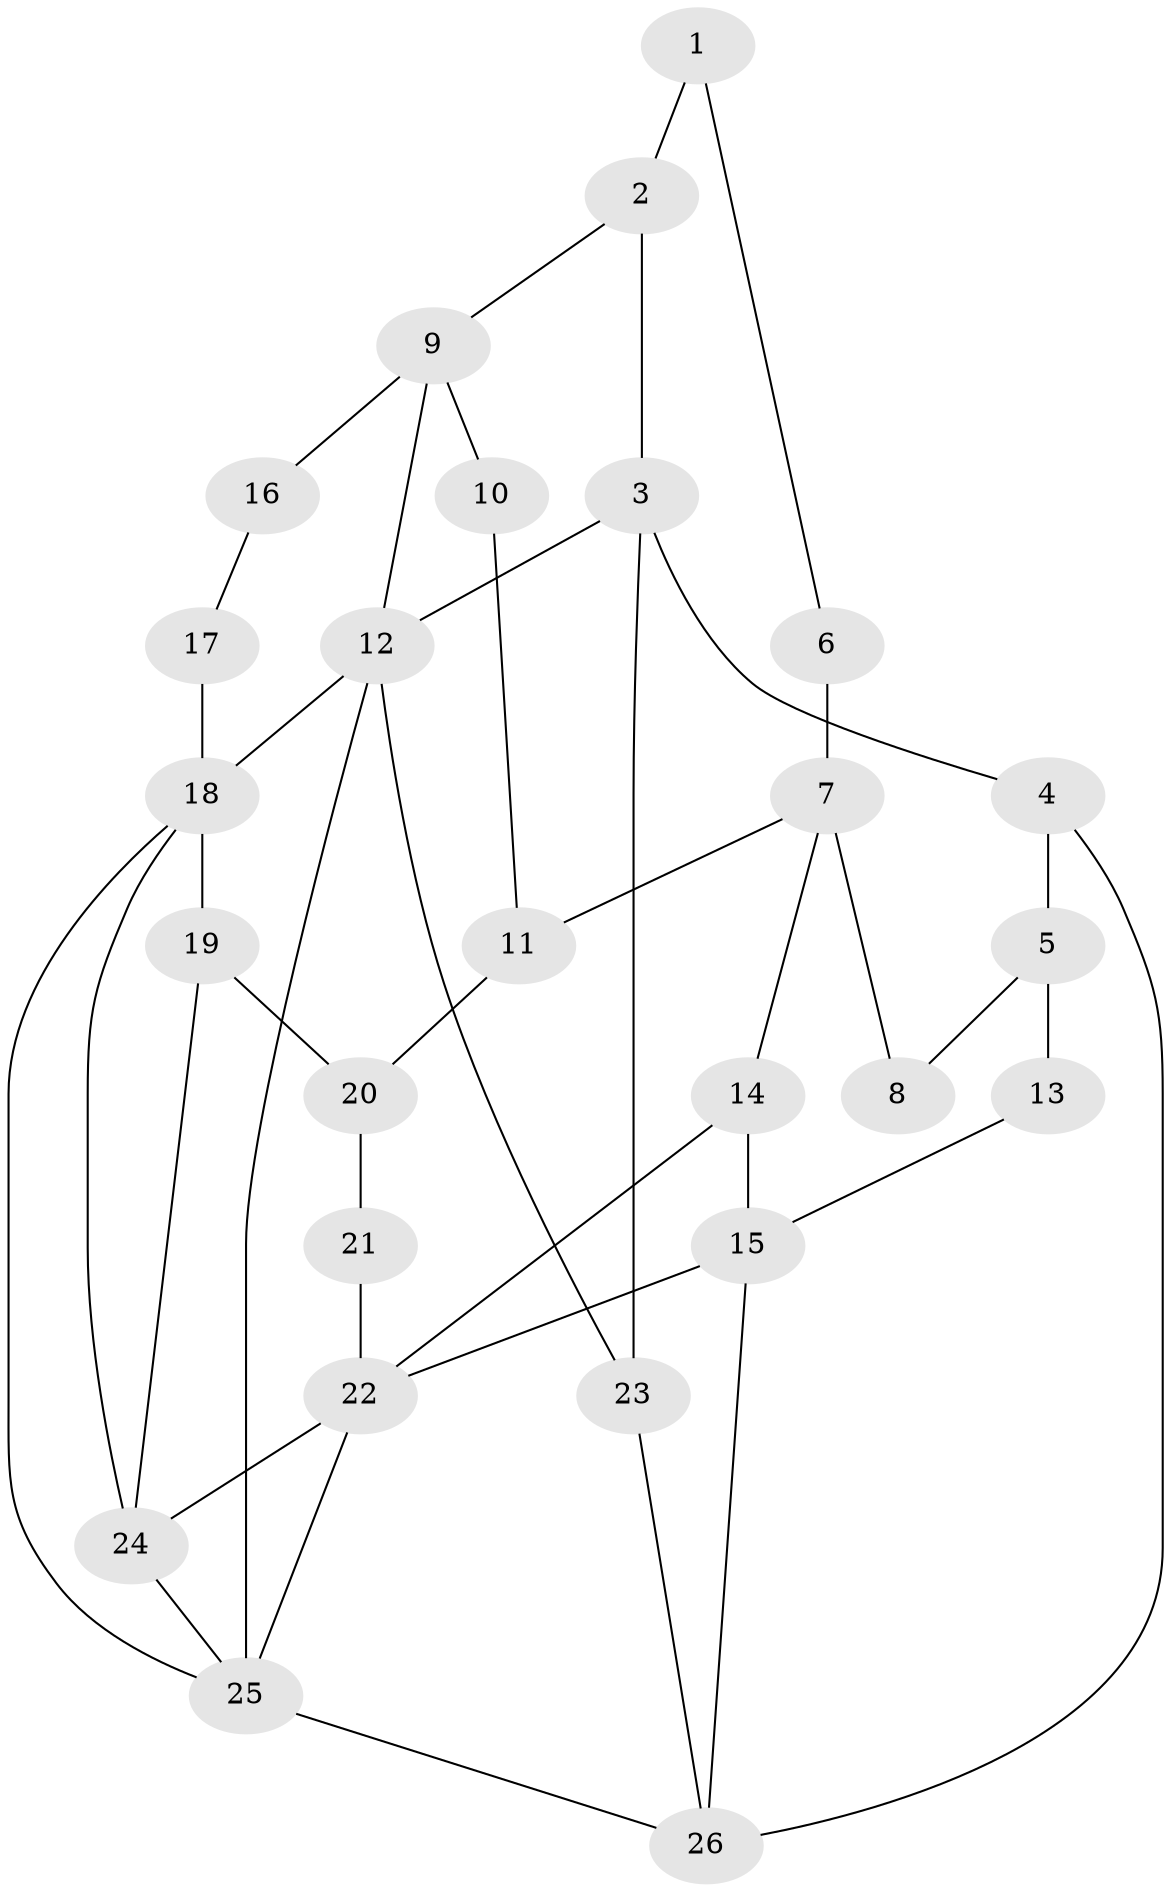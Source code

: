 // original degree distribution, {3: 0.038461538461538464, 4: 0.25, 5: 0.5, 6: 0.21153846153846154}
// Generated by graph-tools (version 1.1) at 2025/38/03/09/25 02:38:28]
// undirected, 26 vertices, 42 edges
graph export_dot {
graph [start="1"]
  node [color=gray90,style=filled];
  1;
  2;
  3;
  4;
  5;
  6;
  7;
  8;
  9;
  10;
  11;
  12;
  13;
  14;
  15;
  16;
  17;
  18;
  19;
  20;
  21;
  22;
  23;
  24;
  25;
  26;
  1 -- 2 [weight=1.0];
  1 -- 6 [weight=1.0];
  2 -- 3 [weight=1.0];
  2 -- 9 [weight=1.0];
  3 -- 4 [weight=1.0];
  3 -- 12 [weight=1.0];
  3 -- 23 [weight=1.0];
  4 -- 5 [weight=2.0];
  4 -- 26 [weight=1.0];
  5 -- 8 [weight=1.0];
  5 -- 13 [weight=2.0];
  6 -- 7 [weight=2.0];
  7 -- 8 [weight=2.0];
  7 -- 11 [weight=1.0];
  7 -- 14 [weight=1.0];
  9 -- 10 [weight=2.0];
  9 -- 12 [weight=1.0];
  9 -- 16 [weight=2.0];
  10 -- 11 [weight=1.0];
  11 -- 20 [weight=1.0];
  12 -- 18 [weight=1.0];
  12 -- 23 [weight=1.0];
  12 -- 25 [weight=1.0];
  13 -- 15 [weight=2.0];
  14 -- 15 [weight=1.0];
  14 -- 22 [weight=1.0];
  15 -- 22 [weight=1.0];
  15 -- 26 [weight=2.0];
  16 -- 17 [weight=1.0];
  17 -- 18 [weight=2.0];
  18 -- 19 [weight=1.0];
  18 -- 24 [weight=1.0];
  18 -- 25 [weight=1.0];
  19 -- 20 [weight=1.0];
  19 -- 24 [weight=1.0];
  20 -- 21 [weight=1.0];
  21 -- 22 [weight=2.0];
  22 -- 24 [weight=1.0];
  22 -- 25 [weight=1.0];
  23 -- 26 [weight=2.0];
  24 -- 25 [weight=1.0];
  25 -- 26 [weight=1.0];
}
